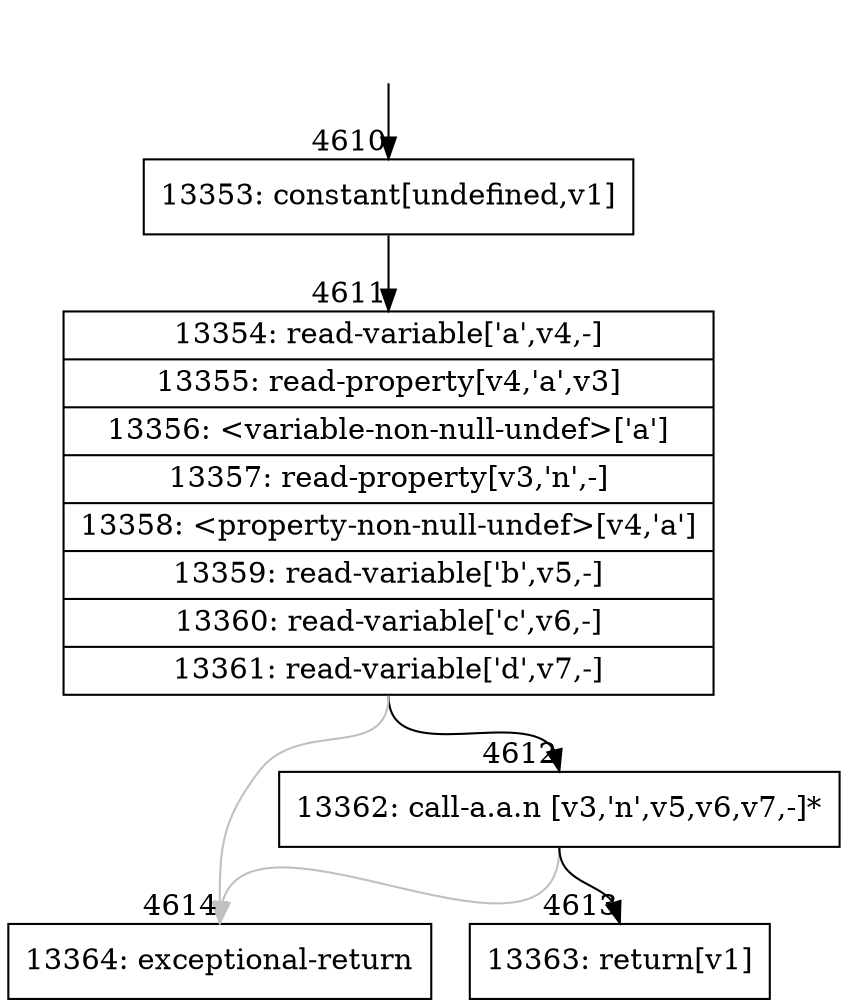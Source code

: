 digraph {
rankdir="TD"
BB_entry386[shape=none,label=""];
BB_entry386 -> BB4610 [tailport=s, headport=n, headlabel="    4610"]
BB4610 [shape=record label="{13353: constant[undefined,v1]}" ] 
BB4610 -> BB4611 [tailport=s, headport=n, headlabel="      4611"]
BB4611 [shape=record label="{13354: read-variable['a',v4,-]|13355: read-property[v4,'a',v3]|13356: \<variable-non-null-undef\>['a']|13357: read-property[v3,'n',-]|13358: \<property-non-null-undef\>[v4,'a']|13359: read-variable['b',v5,-]|13360: read-variable['c',v6,-]|13361: read-variable['d',v7,-]}" ] 
BB4611 -> BB4612 [tailport=s, headport=n, headlabel="      4612"]
BB4611 -> BB4614 [tailport=s, headport=n, color=gray, headlabel="      4614"]
BB4612 [shape=record label="{13362: call-a.a.n [v3,'n',v5,v6,v7,-]*}" ] 
BB4612 -> BB4613 [tailport=s, headport=n, headlabel="      4613"]
BB4612 -> BB4614 [tailport=s, headport=n, color=gray]
BB4613 [shape=record label="{13363: return[v1]}" ] 
BB4614 [shape=record label="{13364: exceptional-return}" ] 
}
